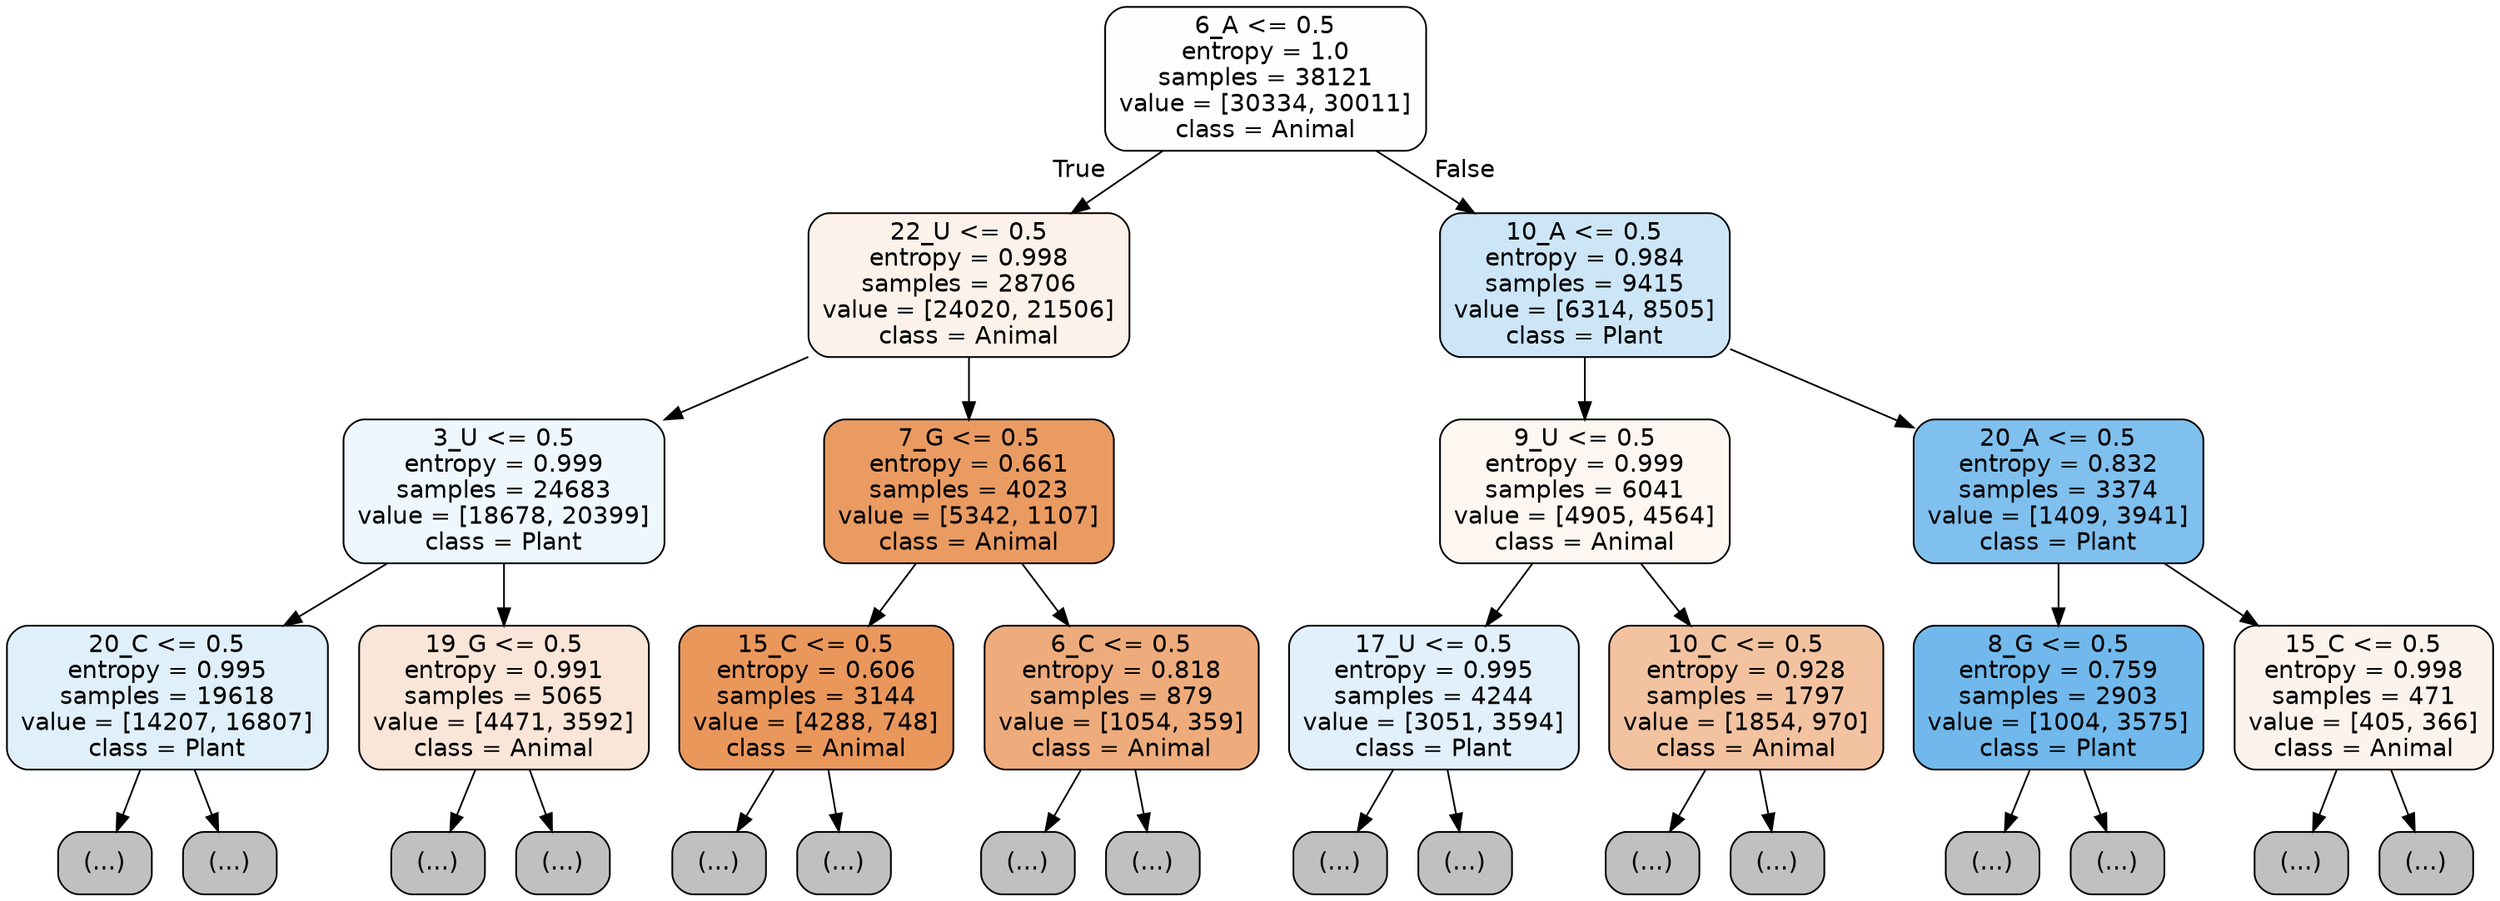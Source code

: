 digraph Tree {
node [shape=box, style="filled, rounded", color="black", fontname="helvetica"] ;
edge [fontname="helvetica"] ;
0 [label="6_A <= 0.5\nentropy = 1.0\nsamples = 38121\nvalue = [30334, 30011]\nclass = Animal", fillcolor="#fffefd"] ;
1 [label="22_U <= 0.5\nentropy = 0.998\nsamples = 28706\nvalue = [24020, 21506]\nclass = Animal", fillcolor="#fcf2ea"] ;
0 -> 1 [labeldistance=2.5, labelangle=45, headlabel="True"] ;
2 [label="3_U <= 0.5\nentropy = 0.999\nsamples = 24683\nvalue = [18678, 20399]\nclass = Plant", fillcolor="#eef7fd"] ;
1 -> 2 ;
3 [label="20_C <= 0.5\nentropy = 0.995\nsamples = 19618\nvalue = [14207, 16807]\nclass = Plant", fillcolor="#e0f0fb"] ;
2 -> 3 ;
4 [label="(...)", fillcolor="#C0C0C0"] ;
3 -> 4 ;
6609 [label="(...)", fillcolor="#C0C0C0"] ;
3 -> 6609 ;
8766 [label="19_G <= 0.5\nentropy = 0.991\nsamples = 5065\nvalue = [4471, 3592]\nclass = Animal", fillcolor="#fae6d8"] ;
2 -> 8766 ;
8767 [label="(...)", fillcolor="#C0C0C0"] ;
8766 -> 8767 ;
10908 [label="(...)", fillcolor="#C0C0C0"] ;
8766 -> 10908 ;
11627 [label="7_G <= 0.5\nentropy = 0.661\nsamples = 4023\nvalue = [5342, 1107]\nclass = Animal", fillcolor="#ea9b62"] ;
1 -> 11627 ;
11628 [label="15_C <= 0.5\nentropy = 0.606\nsamples = 3144\nvalue = [4288, 748]\nclass = Animal", fillcolor="#ea975c"] ;
11627 -> 11628 ;
11629 [label="(...)", fillcolor="#C0C0C0"] ;
11628 -> 11629 ;
12476 [label="(...)", fillcolor="#C0C0C0"] ;
11628 -> 12476 ;
12731 [label="6_C <= 0.5\nentropy = 0.818\nsamples = 879\nvalue = [1054, 359]\nclass = Animal", fillcolor="#eeac7c"] ;
11627 -> 12731 ;
12732 [label="(...)", fillcolor="#C0C0C0"] ;
12731 -> 12732 ;
13025 [label="(...)", fillcolor="#C0C0C0"] ;
12731 -> 13025 ;
13102 [label="10_A <= 0.5\nentropy = 0.984\nsamples = 9415\nvalue = [6314, 8505]\nclass = Plant", fillcolor="#cce6f8"] ;
0 -> 13102 [labeldistance=2.5, labelangle=-45, headlabel="False"] ;
13103 [label="9_U <= 0.5\nentropy = 0.999\nsamples = 6041\nvalue = [4905, 4564]\nclass = Animal", fillcolor="#fdf6f1"] ;
13102 -> 13103 ;
13104 [label="17_U <= 0.5\nentropy = 0.995\nsamples = 4244\nvalue = [3051, 3594]\nclass = Plant", fillcolor="#e1f0fb"] ;
13103 -> 13104 ;
13105 [label="(...)", fillcolor="#C0C0C0"] ;
13104 -> 13105 ;
14602 [label="(...)", fillcolor="#C0C0C0"] ;
13104 -> 14602 ;
15203 [label="10_C <= 0.5\nentropy = 0.928\nsamples = 1797\nvalue = [1854, 970]\nclass = Animal", fillcolor="#f3c3a1"] ;
13103 -> 15203 ;
15204 [label="(...)", fillcolor="#C0C0C0"] ;
15203 -> 15204 ;
15831 [label="(...)", fillcolor="#C0C0C0"] ;
15203 -> 15831 ;
16092 [label="20_A <= 0.5\nentropy = 0.832\nsamples = 3374\nvalue = [1409, 3941]\nclass = Plant", fillcolor="#80c0ee"] ;
13102 -> 16092 ;
16093 [label="8_G <= 0.5\nentropy = 0.759\nsamples = 2903\nvalue = [1004, 3575]\nclass = Plant", fillcolor="#71b9ec"] ;
16092 -> 16093 ;
16094 [label="(...)", fillcolor="#C0C0C0"] ;
16093 -> 16094 ;
16641 [label="(...)", fillcolor="#C0C0C0"] ;
16093 -> 16641 ;
16874 [label="15_C <= 0.5\nentropy = 0.998\nsamples = 471\nvalue = [405, 366]\nclass = Animal", fillcolor="#fcf3ec"] ;
16092 -> 16874 ;
16875 [label="(...)", fillcolor="#C0C0C0"] ;
16874 -> 16875 ;
17100 [label="(...)", fillcolor="#C0C0C0"] ;
16874 -> 17100 ;
}